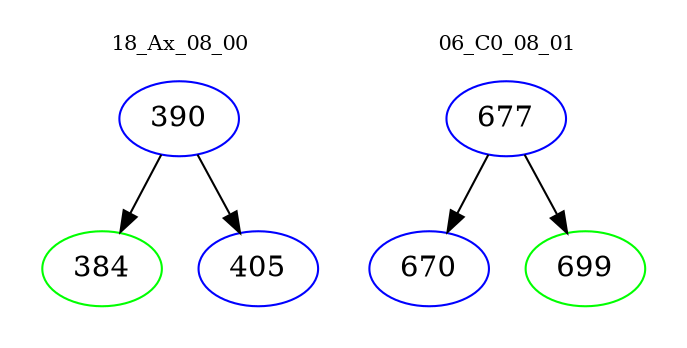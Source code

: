 digraph{
subgraph cluster_0 {
color = white
label = "18_Ax_08_00";
fontsize=10;
T0_390 [label="390", color="blue"]
T0_390 -> T0_384 [color="black"]
T0_384 [label="384", color="green"]
T0_390 -> T0_405 [color="black"]
T0_405 [label="405", color="blue"]
}
subgraph cluster_1 {
color = white
label = "06_C0_08_01";
fontsize=10;
T1_677 [label="677", color="blue"]
T1_677 -> T1_670 [color="black"]
T1_670 [label="670", color="blue"]
T1_677 -> T1_699 [color="black"]
T1_699 [label="699", color="green"]
}
}
